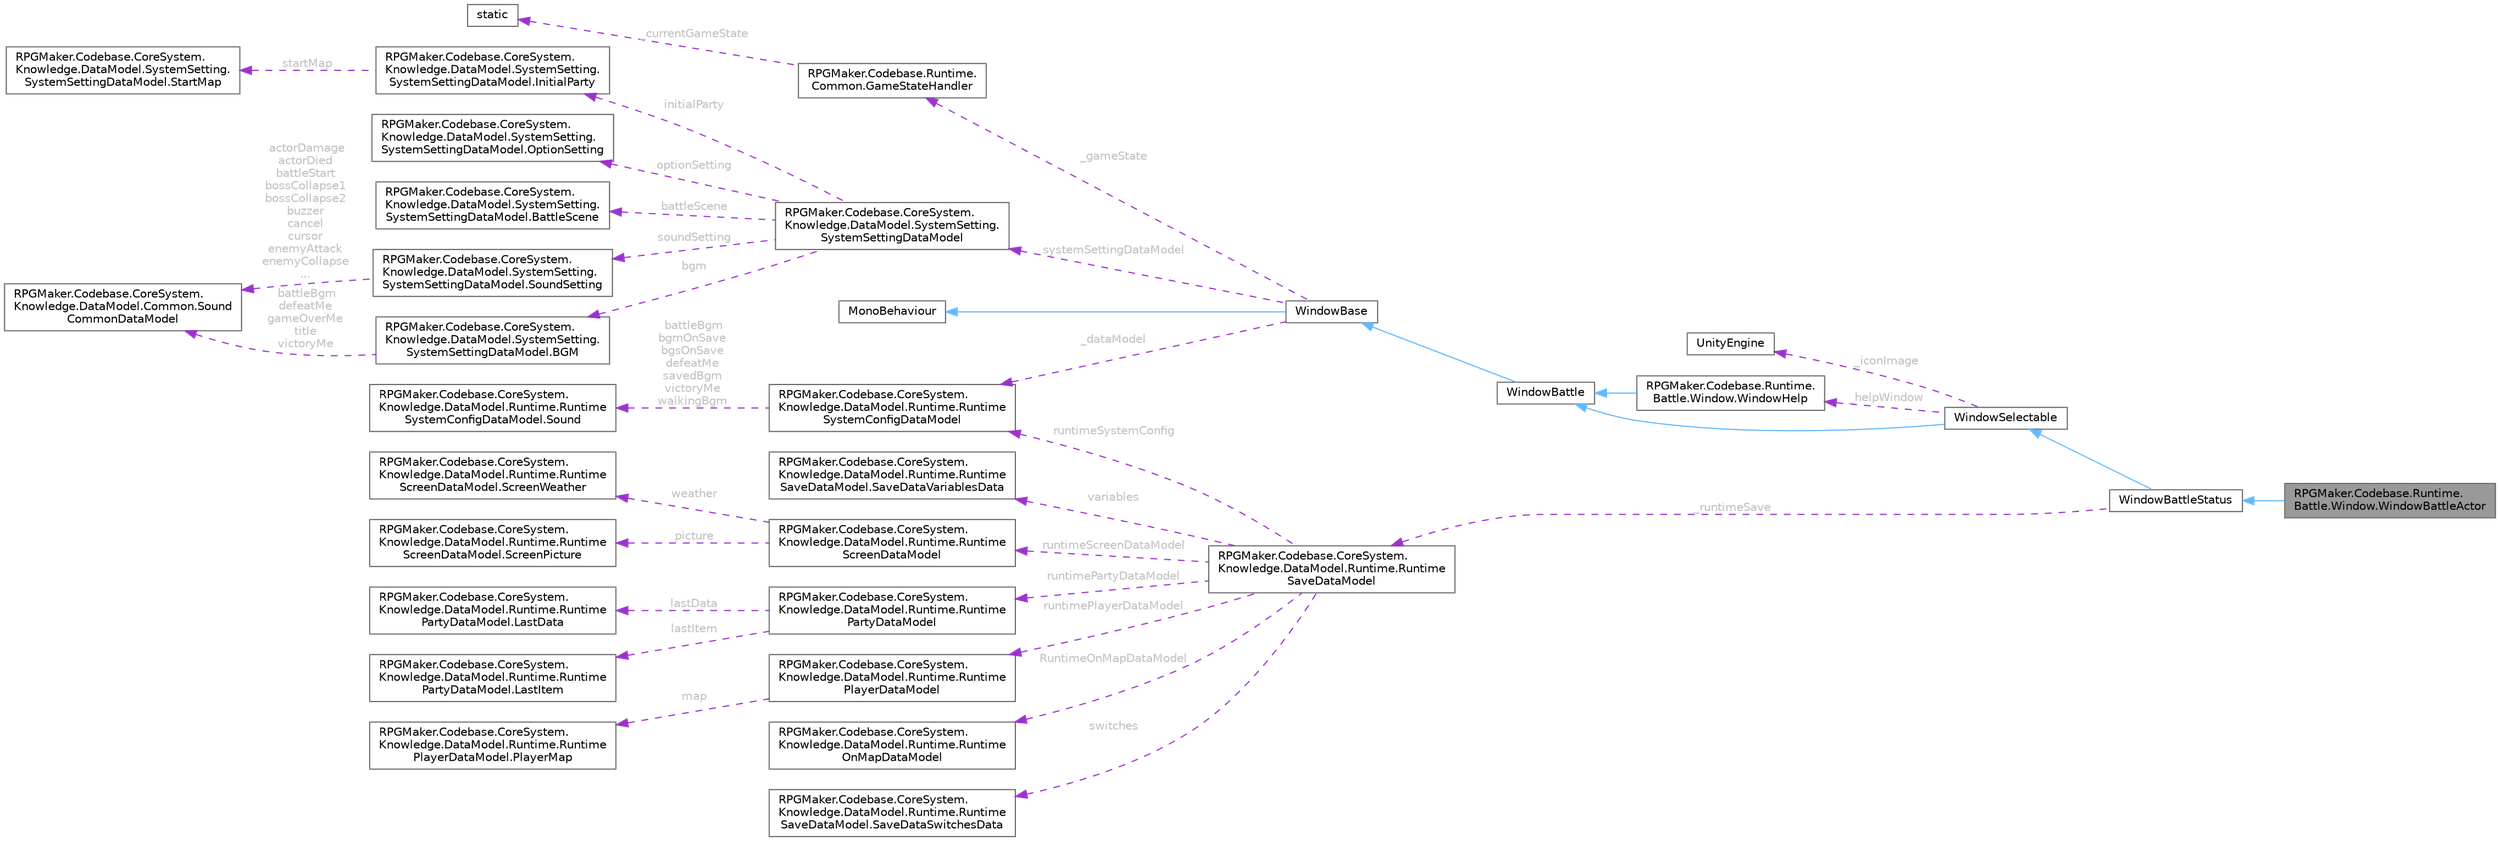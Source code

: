 digraph "RPGMaker.Codebase.Runtime.Battle.Window.WindowBattleActor"
{
 // LATEX_PDF_SIZE
  bgcolor="transparent";
  edge [fontname=Helvetica,fontsize=10,labelfontname=Helvetica,labelfontsize=10];
  node [fontname=Helvetica,fontsize=10,shape=box,height=0.2,width=0.4];
  rankdir="LR";
  Node1 [id="Node000001",label="RPGMaker.Codebase.Runtime.\lBattle.Window.WindowBattleActor",height=0.2,width=0.4,color="gray40", fillcolor="grey60", style="filled", fontcolor="black",tooltip="戦闘中にアクターを選択するウィンドウ"];
  Node2 -> Node1 [id="edge1_Node000001_Node000002",dir="back",color="steelblue1",style="solid",tooltip=" "];
  Node2 [id="Node000002",label="WindowBattleStatus",height=0.2,width=0.4,color="gray40", fillcolor="white", style="filled",URL="$d6/daf/class_r_p_g_maker_1_1_codebase_1_1_runtime_1_1_battle_1_1_window_1_1_window_battle_status.html",tooltip="戦闘時のパーティメンバーのステータス表示ウィンドウ"];
  Node3 -> Node2 [id="edge2_Node000002_Node000003",dir="back",color="steelblue1",style="solid",tooltip=" "];
  Node3 [id="Node000003",label="WindowSelectable",height=0.2,width=0.4,color="gray40", fillcolor="white", style="filled",URL="$dd/d48/class_r_p_g_maker_1_1_codebase_1_1_runtime_1_1_battle_1_1_window_1_1_window_selectable.html",tooltip="コマンドカーソルの移動やスクロールを行うウィンドウ"];
  Node4 -> Node3 [id="edge3_Node000003_Node000004",dir="back",color="steelblue1",style="solid",tooltip=" "];
  Node4 [id="Node000004",label="WindowBattle",height=0.2,width=0.4,color="gray40", fillcolor="white", style="filled",URL="$d1/d3a/class_r_p_g_maker_1_1_codebase_1_1_runtime_1_1_battle_1_1_window_1_1_window_battle.html",tooltip="メッセージやステータスなどを描くためのメソッドを多く持つ、ウィンドウオブジェクト MV の Winow_Base Unite では Prefab を利用するため、ほとんどの処理が不要"];
  Node5 -> Node4 [id="edge4_Node000004_Node000005",dir="back",color="steelblue1",style="solid",tooltip=" "];
  Node5 [id="Node000005",label="WindowBase",height=0.2,width=0.4,color="gray40", fillcolor="white", style="filled",URL="$d4/d52/class_r_p_g_maker_1_1_codebase_1_1_runtime_1_1_common_1_1_window_base.html",tooltip="ウィンドウ・ベース"];
  Node6 -> Node5 [id="edge5_Node000005_Node000006",dir="back",color="steelblue1",style="solid",tooltip=" "];
  Node6 [id="Node000006",label="MonoBehaviour",height=0.2,width=0.4,color="gray40", fillcolor="white", style="filled",tooltip=" "];
  Node7 -> Node5 [id="edge6_Node000005_Node000007",dir="back",color="darkorchid3",style="dashed",tooltip=" ",label=" _gameState",fontcolor="grey" ];
  Node7 [id="Node000007",label="RPGMaker.Codebase.Runtime.\lCommon.GameStateHandler",height=0.2,width=0.4,color="gray40", fillcolor="white", style="filled",URL="$de/d2c/class_r_p_g_maker_1_1_codebase_1_1_runtime_1_1_common_1_1_game_state_handler.html",tooltip="ゲーム実行中の、ゲームの状態を保持するクラス"];
  Node8 -> Node7 [id="edge7_Node000007_Node000008",dir="back",color="darkorchid3",style="dashed",tooltip=" ",label=" _currentGameState",fontcolor="grey" ];
  Node8 [id="Node000008",label="static",height=0.2,width=0.4,color="gray40", fillcolor="white", style="filled",tooltip=" "];
  Node9 -> Node5 [id="edge8_Node000005_Node000009",dir="back",color="darkorchid3",style="dashed",tooltip=" ",label=" systemSettingDataModel",fontcolor="grey" ];
  Node9 [id="Node000009",label="RPGMaker.Codebase.CoreSystem.\lKnowledge.DataModel.SystemSetting.\lSystemSettingDataModel",height=0.2,width=0.4,color="gray40", fillcolor="white", style="filled",URL="$d0/dd2/class_r_p_g_maker_1_1_codebase_1_1_core_system_1_1_knowledge_1_1_data_model_1_1_system_setting_1_1_system_setting_data_model.html",tooltip="システム設定データ・モデル"];
  Node10 -> Node9 [id="edge9_Node000009_Node000010",dir="back",color="darkorchid3",style="dashed",tooltip=" ",label=" battleScene",fontcolor="grey" ];
  Node10 [id="Node000010",label="RPGMaker.Codebase.CoreSystem.\lKnowledge.DataModel.SystemSetting.\lSystemSettingDataModel.BattleScene",height=0.2,width=0.4,color="gray40", fillcolor="white", style="filled",URL="$df/d0c/class_r_p_g_maker_1_1_codebase_1_1_core_system_1_1_knowledge_1_1_data_model_1_1_system_setting_17ce0ed53697912195b01e8a552e37932.html",tooltip=" "];
  Node11 -> Node9 [id="edge10_Node000009_Node000011",dir="back",color="darkorchid3",style="dashed",tooltip=" ",label=" bgm",fontcolor="grey" ];
  Node11 [id="Node000011",label="RPGMaker.Codebase.CoreSystem.\lKnowledge.DataModel.SystemSetting.\lSystemSettingDataModel.BGM",height=0.2,width=0.4,color="gray40", fillcolor="white", style="filled",URL="$d8/d7d/class_r_p_g_maker_1_1_codebase_1_1_core_system_1_1_knowledge_1_1_data_model_1_1_system_setting_13c37c0ac7a3e126c1b06c1462a6db3a9.html",tooltip=" "];
  Node12 -> Node11 [id="edge11_Node000011_Node000012",dir="back",color="darkorchid3",style="dashed",tooltip=" ",label=" battleBgm\ndefeatMe\ngameOverMe\ntitle\nvictoryMe",fontcolor="grey" ];
  Node12 [id="Node000012",label="RPGMaker.Codebase.CoreSystem.\lKnowledge.DataModel.Common.Sound\lCommonDataModel",height=0.2,width=0.4,color="gray40", fillcolor="white", style="filled",URL="$df/dcd/class_r_p_g_maker_1_1_codebase_1_1_core_system_1_1_knowledge_1_1_data_model_1_1_common_1_1_sound_common_data_model.html",tooltip="😁 音共通データ・モデル"];
  Node13 -> Node9 [id="edge12_Node000009_Node000013",dir="back",color="darkorchid3",style="dashed",tooltip=" ",label=" initialParty",fontcolor="grey" ];
  Node13 [id="Node000013",label="RPGMaker.Codebase.CoreSystem.\lKnowledge.DataModel.SystemSetting.\lSystemSettingDataModel.InitialParty",height=0.2,width=0.4,color="gray40", fillcolor="white", style="filled",URL="$dc/dfb/class_r_p_g_maker_1_1_codebase_1_1_core_system_1_1_knowledge_1_1_data_model_1_1_system_setting_1539107dbc80fc9072f4fd2f8782921fe.html",tooltip=" "];
  Node14 -> Node13 [id="edge13_Node000013_Node000014",dir="back",color="darkorchid3",style="dashed",tooltip=" ",label=" startMap",fontcolor="grey" ];
  Node14 [id="Node000014",label="RPGMaker.Codebase.CoreSystem.\lKnowledge.DataModel.SystemSetting.\lSystemSettingDataModel.StartMap",height=0.2,width=0.4,color="gray40", fillcolor="white", style="filled",URL="$dd/d74/class_r_p_g_maker_1_1_codebase_1_1_core_system_1_1_knowledge_1_1_data_model_1_1_system_setting_1783ee6b6efe4675c8c39db7c7a3a93f6.html",tooltip=" "];
  Node15 -> Node9 [id="edge14_Node000009_Node000015",dir="back",color="darkorchid3",style="dashed",tooltip=" ",label=" optionSetting",fontcolor="grey" ];
  Node15 [id="Node000015",label="RPGMaker.Codebase.CoreSystem.\lKnowledge.DataModel.SystemSetting.\lSystemSettingDataModel.OptionSetting",height=0.2,width=0.4,color="gray40", fillcolor="white", style="filled",URL="$d8/d86/class_r_p_g_maker_1_1_codebase_1_1_core_system_1_1_knowledge_1_1_data_model_1_1_system_setting_10d0bcdd35160aa829ac5668189dd2dd2.html",tooltip=" "];
  Node16 -> Node9 [id="edge15_Node000009_Node000016",dir="back",color="darkorchid3",style="dashed",tooltip=" ",label=" soundSetting",fontcolor="grey" ];
  Node16 [id="Node000016",label="RPGMaker.Codebase.CoreSystem.\lKnowledge.DataModel.SystemSetting.\lSystemSettingDataModel.SoundSetting",height=0.2,width=0.4,color="gray40", fillcolor="white", style="filled",URL="$d9/d59/class_r_p_g_maker_1_1_codebase_1_1_core_system_1_1_knowledge_1_1_data_model_1_1_system_setting_1fc90e68ad3a4642899cf508b2c75ae0f.html",tooltip=" "];
  Node12 -> Node16 [id="edge16_Node000016_Node000012",dir="back",color="darkorchid3",style="dashed",tooltip=" ",label=" actorDamage\nactorDied\nbattleStart\nbossCollapse1\nbossCollapse2\nbuzzer\ncancel\ncursor\nenemyAttack\nenemyCollapse\n...",fontcolor="grey" ];
  Node17 -> Node5 [id="edge17_Node000005_Node000017",dir="back",color="darkorchid3",style="dashed",tooltip=" ",label=" _dataModel",fontcolor="grey" ];
  Node17 [id="Node000017",label="RPGMaker.Codebase.CoreSystem.\lKnowledge.DataModel.Runtime.Runtime\lSystemConfigDataModel",height=0.2,width=0.4,color="gray40", fillcolor="white", style="filled",URL="$dc/d28/class_r_p_g_maker_1_1_codebase_1_1_core_system_1_1_knowledge_1_1_data_model_1_1_runtime_1_1_runtime_system_config_data_model.html",tooltip="実行時システム設定データ・モデル"];
  Node18 -> Node17 [id="edge18_Node000017_Node000018",dir="back",color="darkorchid3",style="dashed",tooltip=" ",label=" battleBgm\nbgmOnSave\nbgsOnSave\ndefeatMe\nsavedBgm\nvictoryMe\nwalkingBgm",fontcolor="grey" ];
  Node18 [id="Node000018",label="RPGMaker.Codebase.CoreSystem.\lKnowledge.DataModel.Runtime.Runtime\lSystemConfigDataModel.Sound",height=0.2,width=0.4,color="gray40", fillcolor="white", style="filled",URL="$de/d30/class_r_p_g_maker_1_1_codebase_1_1_core_system_1_1_knowledge_1_1_data_model_1_1_runtime_1_1_runtc183c944cc34eae5d27229c3eef23a60.html",tooltip=" "];
  Node19 -> Node3 [id="edge19_Node000003_Node000019",dir="back",color="darkorchid3",style="dashed",tooltip=" ",label=" _helpWindow",fontcolor="grey" ];
  Node19 [id="Node000019",label="RPGMaker.Codebase.Runtime.\lBattle.Window.WindowHelp",height=0.2,width=0.4,color="gray40", fillcolor="white", style="filled",URL="$d6/d64/class_r_p_g_maker_1_1_codebase_1_1_runtime_1_1_battle_1_1_window_1_1_window_help.html",tooltip="項目が選択された際の解説などを表示するウィンドウ"];
  Node4 -> Node19 [id="edge20_Node000019_Node000004",dir="back",color="steelblue1",style="solid",tooltip=" "];
  Node20 -> Node3 [id="edge21_Node000003_Node000020",dir="back",color="darkorchid3",style="dashed",tooltip=" ",label=" _iconImage",fontcolor="grey" ];
  Node20 [id="Node000020",label="UnityEngine",height=0.2,width=0.4,color="gray40", fillcolor="white", style="filled",tooltip=" "];
  Node21 -> Node2 [id="edge22_Node000002_Node000021",dir="back",color="darkorchid3",style="dashed",tooltip=" ",label=" _runtimeSave",fontcolor="grey" ];
  Node21 [id="Node000021",label="RPGMaker.Codebase.CoreSystem.\lKnowledge.DataModel.Runtime.Runtime\lSaveDataModel",height=0.2,width=0.4,color="gray40", fillcolor="white", style="filled",URL="$d9/d20/class_r_p_g_maker_1_1_codebase_1_1_core_system_1_1_knowledge_1_1_data_model_1_1_runtime_1_1_runtime_save_data_model.html",tooltip="実行時セーブ・データ・モデル"];
  Node22 -> Node21 [id="edge23_Node000021_Node000022",dir="back",color="darkorchid3",style="dashed",tooltip=" ",label=" runtimePartyDataModel",fontcolor="grey" ];
  Node22 [id="Node000022",label="RPGMaker.Codebase.CoreSystem.\lKnowledge.DataModel.Runtime.Runtime\lPartyDataModel",height=0.2,width=0.4,color="gray40", fillcolor="white", style="filled",URL="$db/d70/class_r_p_g_maker_1_1_codebase_1_1_core_system_1_1_knowledge_1_1_data_model_1_1_runtime_1_1_runtime_party_data_model.html",tooltip="実行時パーティー・データ・モデル"];
  Node23 -> Node22 [id="edge24_Node000022_Node000023",dir="back",color="darkorchid3",style="dashed",tooltip=" ",label=" lastItem",fontcolor="grey" ];
  Node23 [id="Node000023",label="RPGMaker.Codebase.CoreSystem.\lKnowledge.DataModel.Runtime.Runtime\lPartyDataModel.LastItem",height=0.2,width=0.4,color="gray40", fillcolor="white", style="filled",URL="$d5/d08/class_r_p_g_maker_1_1_codebase_1_1_core_system_1_1_knowledge_1_1_data_model_1_1_runtime_1_1_runtd261ed8b542774ed3481c8aaa3db5d11.html",tooltip=" "];
  Node24 -> Node22 [id="edge25_Node000022_Node000024",dir="back",color="darkorchid3",style="dashed",tooltip=" ",label=" lastData",fontcolor="grey" ];
  Node24 [id="Node000024",label="RPGMaker.Codebase.CoreSystem.\lKnowledge.DataModel.Runtime.Runtime\lPartyDataModel.LastData",height=0.2,width=0.4,color="gray40", fillcolor="white", style="filled",URL="$d5/daf/class_r_p_g_maker_1_1_codebase_1_1_core_system_1_1_knowledge_1_1_data_model_1_1_runtime_1_1_runte61fe13a11039c7534d56f759906a82f.html",tooltip=" "];
  Node25 -> Node21 [id="edge26_Node000021_Node000025",dir="back",color="darkorchid3",style="dashed",tooltip=" ",label=" runtimePlayerDataModel",fontcolor="grey" ];
  Node25 [id="Node000025",label="RPGMaker.Codebase.CoreSystem.\lKnowledge.DataModel.Runtime.Runtime\lPlayerDataModel",height=0.2,width=0.4,color="gray40", fillcolor="white", style="filled",URL="$d9/d32/class_r_p_g_maker_1_1_codebase_1_1_core_system_1_1_knowledge_1_1_data_model_1_1_runtime_1_1_runtime_player_data_model.html",tooltip="実行時プレイヤー・データ・モデル"];
  Node26 -> Node25 [id="edge27_Node000025_Node000026",dir="back",color="darkorchid3",style="dashed",tooltip=" ",label=" map",fontcolor="grey" ];
  Node26 [id="Node000026",label="RPGMaker.Codebase.CoreSystem.\lKnowledge.DataModel.Runtime.Runtime\lPlayerDataModel.PlayerMap",height=0.2,width=0.4,color="gray40", fillcolor="white", style="filled",URL="$d7/dff/class_r_p_g_maker_1_1_codebase_1_1_core_system_1_1_knowledge_1_1_data_model_1_1_runtime_1_1_runtba723ec5e2eb50770b1ec1e1ba07bcf4.html",tooltip=" "];
  Node27 -> Node21 [id="edge28_Node000021_Node000027",dir="back",color="darkorchid3",style="dashed",tooltip=" ",label=" RuntimeOnMapDataModel",fontcolor="grey" ];
  Node27 [id="Node000027",label="RPGMaker.Codebase.CoreSystem.\lKnowledge.DataModel.Runtime.Runtime\lOnMapDataModel",height=0.2,width=0.4,color="gray40", fillcolor="white", style="filled",URL="$d2/d91/class_r_p_g_maker_1_1_codebase_1_1_core_system_1_1_knowledge_1_1_data_model_1_1_runtime_1_1_runtime_on_map_data_model.html",tooltip="マップ上の実行時データ・モデル"];
  Node17 -> Node21 [id="edge29_Node000021_Node000017",dir="back",color="darkorchid3",style="dashed",tooltip=" ",label=" runtimeSystemConfig",fontcolor="grey" ];
  Node28 -> Node21 [id="edge30_Node000021_Node000028",dir="back",color="darkorchid3",style="dashed",tooltip=" ",label=" switches",fontcolor="grey" ];
  Node28 [id="Node000028",label="RPGMaker.Codebase.CoreSystem.\lKnowledge.DataModel.Runtime.Runtime\lSaveDataModel.SaveDataSwitchesData",height=0.2,width=0.4,color="gray40", fillcolor="white", style="filled",URL="$df/dd5/class_r_p_g_maker_1_1_codebase_1_1_core_system_1_1_knowledge_1_1_data_model_1_1_runtime_1_1_runtf47cec548e01226c38a47f8bf2883142.html",tooltip=" "];
  Node29 -> Node21 [id="edge31_Node000021_Node000029",dir="back",color="darkorchid3",style="dashed",tooltip=" ",label=" variables",fontcolor="grey" ];
  Node29 [id="Node000029",label="RPGMaker.Codebase.CoreSystem.\lKnowledge.DataModel.Runtime.Runtime\lSaveDataModel.SaveDataVariablesData",height=0.2,width=0.4,color="gray40", fillcolor="white", style="filled",URL="$df/de0/class_r_p_g_maker_1_1_codebase_1_1_core_system_1_1_knowledge_1_1_data_model_1_1_runtime_1_1_runt7e1e0208f1ee778be9d571c49b958075.html",tooltip=" "];
  Node30 -> Node21 [id="edge32_Node000021_Node000030",dir="back",color="darkorchid3",style="dashed",tooltip=" ",label=" runtimeScreenDataModel",fontcolor="grey" ];
  Node30 [id="Node000030",label="RPGMaker.Codebase.CoreSystem.\lKnowledge.DataModel.Runtime.Runtime\lScreenDataModel",height=0.2,width=0.4,color="gray40", fillcolor="white", style="filled",URL="$d7/d99/class_r_p_g_maker_1_1_codebase_1_1_core_system_1_1_knowledge_1_1_data_model_1_1_runtime_1_1_runtime_screen_data_model.html",tooltip="実行時スクリーン・データ・モデル"];
  Node31 -> Node30 [id="edge33_Node000030_Node000031",dir="back",color="darkorchid3",style="dashed",tooltip=" ",label=" picture",fontcolor="grey" ];
  Node31 [id="Node000031",label="RPGMaker.Codebase.CoreSystem.\lKnowledge.DataModel.Runtime.Runtime\lScreenDataModel.ScreenPicture",height=0.2,width=0.4,color="gray40", fillcolor="white", style="filled",URL="$d8/d77/class_r_p_g_maker_1_1_codebase_1_1_core_system_1_1_knowledge_1_1_data_model_1_1_runtime_1_1_runt6f9a440ad52fe0f5d926e5b95a905413.html",tooltip=" "];
  Node32 -> Node30 [id="edge34_Node000030_Node000032",dir="back",color="darkorchid3",style="dashed",tooltip=" ",label=" weather",fontcolor="grey" ];
  Node32 [id="Node000032",label="RPGMaker.Codebase.CoreSystem.\lKnowledge.DataModel.Runtime.Runtime\lScreenDataModel.ScreenWeather",height=0.2,width=0.4,color="gray40", fillcolor="white", style="filled",URL="$d6/dfa/class_r_p_g_maker_1_1_codebase_1_1_core_system_1_1_knowledge_1_1_data_model_1_1_runtime_1_1_runt4a5de4743ea4c8c8fb48fc72c5db3d98.html",tooltip=" "];
}
